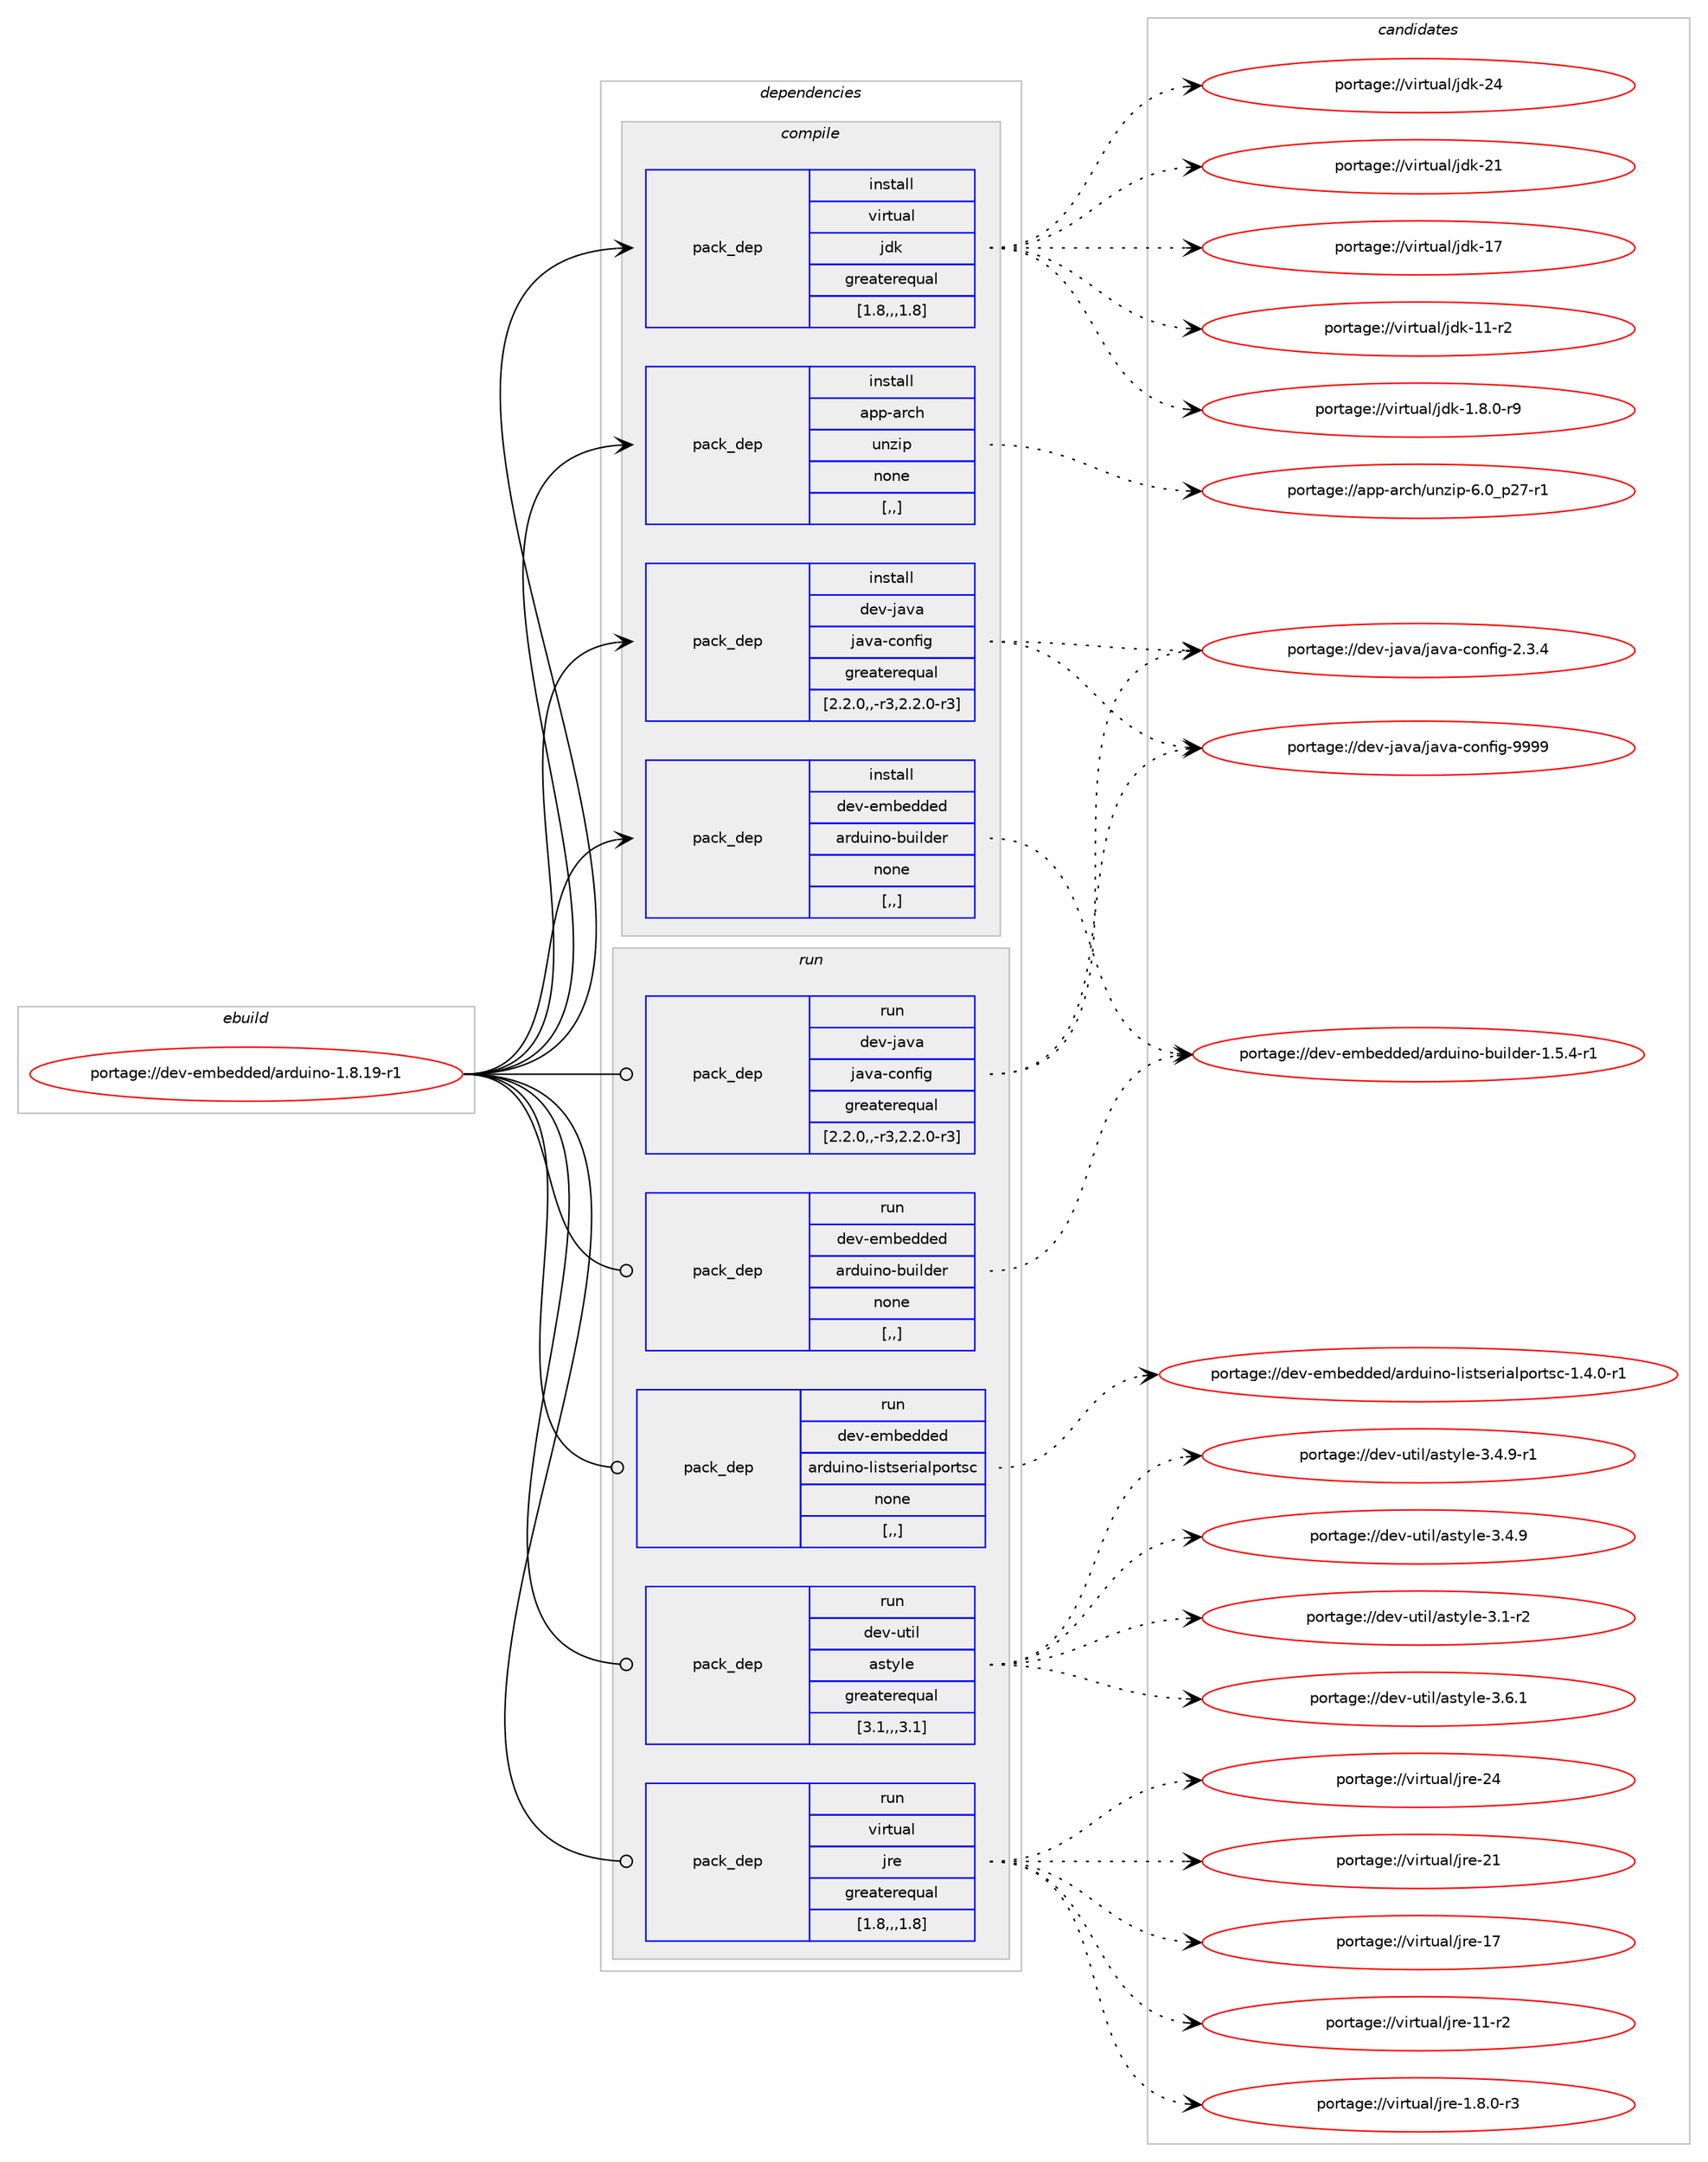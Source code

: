 digraph prolog {

# *************
# Graph options
# *************

newrank=true;
concentrate=true;
compound=true;
graph [rankdir=LR,fontname=Helvetica,fontsize=10,ranksep=1.5];#, ranksep=2.5, nodesep=0.2];
edge  [arrowhead=vee];
node  [fontname=Helvetica,fontsize=10];

# **********
# The ebuild
# **********

subgraph cluster_leftcol {
color=gray;
label=<<i>ebuild</i>>;
id [label="portage://dev-embedded/arduino-1.8.19-r1", color=red, width=4, href="../dev-embedded/arduino-1.8.19-r1.svg"];
}

# ****************
# The dependencies
# ****************

subgraph cluster_midcol {
color=gray;
label=<<i>dependencies</i>>;
subgraph cluster_compile {
fillcolor="#eeeeee";
style=filled;
label=<<i>compile</i>>;
subgraph pack413159 {
dependency567293 [label=<<TABLE BORDER="0" CELLBORDER="1" CELLSPACING="0" CELLPADDING="4" WIDTH="220"><TR><TD ROWSPAN="6" CELLPADDING="30">pack_dep</TD></TR><TR><TD WIDTH="110">install</TD></TR><TR><TD>app-arch</TD></TR><TR><TD>unzip</TD></TR><TR><TD>none</TD></TR><TR><TD>[,,]</TD></TR></TABLE>>, shape=none, color=blue];
}
id:e -> dependency567293:w [weight=20,style="solid",arrowhead="vee"];
subgraph pack413160 {
dependency567294 [label=<<TABLE BORDER="0" CELLBORDER="1" CELLSPACING="0" CELLPADDING="4" WIDTH="220"><TR><TD ROWSPAN="6" CELLPADDING="30">pack_dep</TD></TR><TR><TD WIDTH="110">install</TD></TR><TR><TD>dev-embedded</TD></TR><TR><TD>arduino-builder</TD></TR><TR><TD>none</TD></TR><TR><TD>[,,]</TD></TR></TABLE>>, shape=none, color=blue];
}
id:e -> dependency567294:w [weight=20,style="solid",arrowhead="vee"];
subgraph pack413161 {
dependency567295 [label=<<TABLE BORDER="0" CELLBORDER="1" CELLSPACING="0" CELLPADDING="4" WIDTH="220"><TR><TD ROWSPAN="6" CELLPADDING="30">pack_dep</TD></TR><TR><TD WIDTH="110">install</TD></TR><TR><TD>dev-java</TD></TR><TR><TD>java-config</TD></TR><TR><TD>greaterequal</TD></TR><TR><TD>[2.2.0,,-r3,2.2.0-r3]</TD></TR></TABLE>>, shape=none, color=blue];
}
id:e -> dependency567295:w [weight=20,style="solid",arrowhead="vee"];
subgraph pack413162 {
dependency567296 [label=<<TABLE BORDER="0" CELLBORDER="1" CELLSPACING="0" CELLPADDING="4" WIDTH="220"><TR><TD ROWSPAN="6" CELLPADDING="30">pack_dep</TD></TR><TR><TD WIDTH="110">install</TD></TR><TR><TD>virtual</TD></TR><TR><TD>jdk</TD></TR><TR><TD>greaterequal</TD></TR><TR><TD>[1.8,,,1.8]</TD></TR></TABLE>>, shape=none, color=blue];
}
id:e -> dependency567296:w [weight=20,style="solid",arrowhead="vee"];
}
subgraph cluster_compileandrun {
fillcolor="#eeeeee";
style=filled;
label=<<i>compile and run</i>>;
}
subgraph cluster_run {
fillcolor="#eeeeee";
style=filled;
label=<<i>run</i>>;
subgraph pack413163 {
dependency567297 [label=<<TABLE BORDER="0" CELLBORDER="1" CELLSPACING="0" CELLPADDING="4" WIDTH="220"><TR><TD ROWSPAN="6" CELLPADDING="30">pack_dep</TD></TR><TR><TD WIDTH="110">run</TD></TR><TR><TD>dev-embedded</TD></TR><TR><TD>arduino-builder</TD></TR><TR><TD>none</TD></TR><TR><TD>[,,]</TD></TR></TABLE>>, shape=none, color=blue];
}
id:e -> dependency567297:w [weight=20,style="solid",arrowhead="odot"];
subgraph pack413164 {
dependency567298 [label=<<TABLE BORDER="0" CELLBORDER="1" CELLSPACING="0" CELLPADDING="4" WIDTH="220"><TR><TD ROWSPAN="6" CELLPADDING="30">pack_dep</TD></TR><TR><TD WIDTH="110">run</TD></TR><TR><TD>dev-embedded</TD></TR><TR><TD>arduino-listserialportsc</TD></TR><TR><TD>none</TD></TR><TR><TD>[,,]</TD></TR></TABLE>>, shape=none, color=blue];
}
id:e -> dependency567298:w [weight=20,style="solid",arrowhead="odot"];
subgraph pack413165 {
dependency567299 [label=<<TABLE BORDER="0" CELLBORDER="1" CELLSPACING="0" CELLPADDING="4" WIDTH="220"><TR><TD ROWSPAN="6" CELLPADDING="30">pack_dep</TD></TR><TR><TD WIDTH="110">run</TD></TR><TR><TD>dev-java</TD></TR><TR><TD>java-config</TD></TR><TR><TD>greaterequal</TD></TR><TR><TD>[2.2.0,,-r3,2.2.0-r3]</TD></TR></TABLE>>, shape=none, color=blue];
}
id:e -> dependency567299:w [weight=20,style="solid",arrowhead="odot"];
subgraph pack413166 {
dependency567300 [label=<<TABLE BORDER="0" CELLBORDER="1" CELLSPACING="0" CELLPADDING="4" WIDTH="220"><TR><TD ROWSPAN="6" CELLPADDING="30">pack_dep</TD></TR><TR><TD WIDTH="110">run</TD></TR><TR><TD>dev-util</TD></TR><TR><TD>astyle</TD></TR><TR><TD>greaterequal</TD></TR><TR><TD>[3.1,,,3.1]</TD></TR></TABLE>>, shape=none, color=blue];
}
id:e -> dependency567300:w [weight=20,style="solid",arrowhead="odot"];
subgraph pack413167 {
dependency567301 [label=<<TABLE BORDER="0" CELLBORDER="1" CELLSPACING="0" CELLPADDING="4" WIDTH="220"><TR><TD ROWSPAN="6" CELLPADDING="30">pack_dep</TD></TR><TR><TD WIDTH="110">run</TD></TR><TR><TD>virtual</TD></TR><TR><TD>jre</TD></TR><TR><TD>greaterequal</TD></TR><TR><TD>[1.8,,,1.8]</TD></TR></TABLE>>, shape=none, color=blue];
}
id:e -> dependency567301:w [weight=20,style="solid",arrowhead="odot"];
}
}

# **************
# The candidates
# **************

subgraph cluster_choices {
rank=same;
color=gray;
label=<<i>candidates</i>>;

subgraph choice413159 {
color=black;
nodesep=1;
choice9711211245971149910447117110122105112455446489511250554511449 [label="portage://app-arch/unzip-6.0_p27-r1", color=red, width=4,href="../app-arch/unzip-6.0_p27-r1.svg"];
dependency567293:e -> choice9711211245971149910447117110122105112455446489511250554511449:w [style=dotted,weight="100"];
}
subgraph choice413160 {
color=black;
nodesep=1;
choice1001011184510110998101100100101100479711410011710511011145981171051081001011144549465346524511449 [label="portage://dev-embedded/arduino-builder-1.5.4-r1", color=red, width=4,href="../dev-embedded/arduino-builder-1.5.4-r1.svg"];
dependency567294:e -> choice1001011184510110998101100100101100479711410011710511011145981171051081001011144549465346524511449:w [style=dotted,weight="100"];
}
subgraph choice413161 {
color=black;
nodesep=1;
choice10010111845106971189747106971189745991111101021051034557575757 [label="portage://dev-java/java-config-9999", color=red, width=4,href="../dev-java/java-config-9999.svg"];
choice1001011184510697118974710697118974599111110102105103455046514652 [label="portage://dev-java/java-config-2.3.4", color=red, width=4,href="../dev-java/java-config-2.3.4.svg"];
dependency567295:e -> choice10010111845106971189747106971189745991111101021051034557575757:w [style=dotted,weight="100"];
dependency567295:e -> choice1001011184510697118974710697118974599111110102105103455046514652:w [style=dotted,weight="100"];
}
subgraph choice413162 {
color=black;
nodesep=1;
choice1181051141161179710847106100107455052 [label="portage://virtual/jdk-24", color=red, width=4,href="../virtual/jdk-24.svg"];
choice1181051141161179710847106100107455049 [label="portage://virtual/jdk-21", color=red, width=4,href="../virtual/jdk-21.svg"];
choice1181051141161179710847106100107454955 [label="portage://virtual/jdk-17", color=red, width=4,href="../virtual/jdk-17.svg"];
choice11810511411611797108471061001074549494511450 [label="portage://virtual/jdk-11-r2", color=red, width=4,href="../virtual/jdk-11-r2.svg"];
choice11810511411611797108471061001074549465646484511457 [label="portage://virtual/jdk-1.8.0-r9", color=red, width=4,href="../virtual/jdk-1.8.0-r9.svg"];
dependency567296:e -> choice1181051141161179710847106100107455052:w [style=dotted,weight="100"];
dependency567296:e -> choice1181051141161179710847106100107455049:w [style=dotted,weight="100"];
dependency567296:e -> choice1181051141161179710847106100107454955:w [style=dotted,weight="100"];
dependency567296:e -> choice11810511411611797108471061001074549494511450:w [style=dotted,weight="100"];
dependency567296:e -> choice11810511411611797108471061001074549465646484511457:w [style=dotted,weight="100"];
}
subgraph choice413163 {
color=black;
nodesep=1;
choice1001011184510110998101100100101100479711410011710511011145981171051081001011144549465346524511449 [label="portage://dev-embedded/arduino-builder-1.5.4-r1", color=red, width=4,href="../dev-embedded/arduino-builder-1.5.4-r1.svg"];
dependency567297:e -> choice1001011184510110998101100100101100479711410011710511011145981171051081001011144549465346524511449:w [style=dotted,weight="100"];
}
subgraph choice413164 {
color=black;
nodesep=1;
choice100101118451011099810110010010110047971141001171051101114510810511511611510111410597108112111114116115994549465246484511449 [label="portage://dev-embedded/arduino-listserialportsc-1.4.0-r1", color=red, width=4,href="../dev-embedded/arduino-listserialportsc-1.4.0-r1.svg"];
dependency567298:e -> choice100101118451011099810110010010110047971141001171051101114510810511511611510111410597108112111114116115994549465246484511449:w [style=dotted,weight="100"];
}
subgraph choice413165 {
color=black;
nodesep=1;
choice10010111845106971189747106971189745991111101021051034557575757 [label="portage://dev-java/java-config-9999", color=red, width=4,href="../dev-java/java-config-9999.svg"];
choice1001011184510697118974710697118974599111110102105103455046514652 [label="portage://dev-java/java-config-2.3.4", color=red, width=4,href="../dev-java/java-config-2.3.4.svg"];
dependency567299:e -> choice10010111845106971189747106971189745991111101021051034557575757:w [style=dotted,weight="100"];
dependency567299:e -> choice1001011184510697118974710697118974599111110102105103455046514652:w [style=dotted,weight="100"];
}
subgraph choice413166 {
color=black;
nodesep=1;
choice100101118451171161051084797115116121108101455146544649 [label="portage://dev-util/astyle-3.6.1", color=red, width=4,href="../dev-util/astyle-3.6.1.svg"];
choice1001011184511711610510847971151161211081014551465246574511449 [label="portage://dev-util/astyle-3.4.9-r1", color=red, width=4,href="../dev-util/astyle-3.4.9-r1.svg"];
choice100101118451171161051084797115116121108101455146524657 [label="portage://dev-util/astyle-3.4.9", color=red, width=4,href="../dev-util/astyle-3.4.9.svg"];
choice100101118451171161051084797115116121108101455146494511450 [label="portage://dev-util/astyle-3.1-r2", color=red, width=4,href="../dev-util/astyle-3.1-r2.svg"];
dependency567300:e -> choice100101118451171161051084797115116121108101455146544649:w [style=dotted,weight="100"];
dependency567300:e -> choice1001011184511711610510847971151161211081014551465246574511449:w [style=dotted,weight="100"];
dependency567300:e -> choice100101118451171161051084797115116121108101455146524657:w [style=dotted,weight="100"];
dependency567300:e -> choice100101118451171161051084797115116121108101455146494511450:w [style=dotted,weight="100"];
}
subgraph choice413167 {
color=black;
nodesep=1;
choice1181051141161179710847106114101455052 [label="portage://virtual/jre-24", color=red, width=4,href="../virtual/jre-24.svg"];
choice1181051141161179710847106114101455049 [label="portage://virtual/jre-21", color=red, width=4,href="../virtual/jre-21.svg"];
choice1181051141161179710847106114101454955 [label="portage://virtual/jre-17", color=red, width=4,href="../virtual/jre-17.svg"];
choice11810511411611797108471061141014549494511450 [label="portage://virtual/jre-11-r2", color=red, width=4,href="../virtual/jre-11-r2.svg"];
choice11810511411611797108471061141014549465646484511451 [label="portage://virtual/jre-1.8.0-r3", color=red, width=4,href="../virtual/jre-1.8.0-r3.svg"];
dependency567301:e -> choice1181051141161179710847106114101455052:w [style=dotted,weight="100"];
dependency567301:e -> choice1181051141161179710847106114101455049:w [style=dotted,weight="100"];
dependency567301:e -> choice1181051141161179710847106114101454955:w [style=dotted,weight="100"];
dependency567301:e -> choice11810511411611797108471061141014549494511450:w [style=dotted,weight="100"];
dependency567301:e -> choice11810511411611797108471061141014549465646484511451:w [style=dotted,weight="100"];
}
}

}
